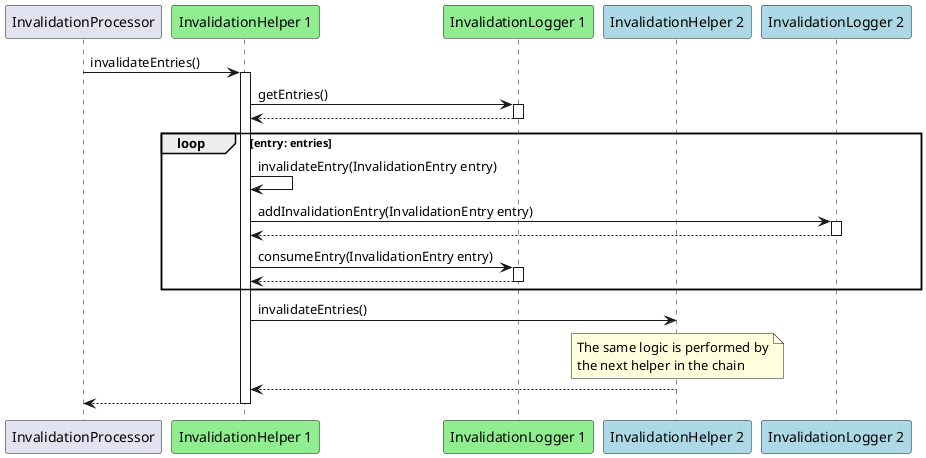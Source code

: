 @startuml

participant "InvalidationProcessor"
participant "InvalidationHelper 1" #lightgreen
participant "InvalidationLogger 1" #lightgreen
participant "InvalidationHelper 2" #lightblue
participant "InvalidationLogger 2" #lightblue

InvalidationProcessor -> "InvalidationHelper 1": invalidateEntries()
activate "InvalidationHelper 1"

"InvalidationHelper 1" -> "InvalidationLogger 1": getEntries()
activate "InvalidationLogger 1"
"InvalidationLogger 1" --> "InvalidationHelper 1"
deactivate "InvalidationLogger 1"

loop entry: entries
	"InvalidationHelper 1" -> "InvalidationHelper 1": invalidateEntry(InvalidationEntry entry)

	"InvalidationHelper 1" -> "InvalidationLogger 2": addInvalidationEntry(InvalidationEntry entry)
	activate "InvalidationLogger 2"
	"InvalidationLogger 2" --> "InvalidationHelper 1"
	deactivate "InvalidationLogger 2"

	"InvalidationHelper 1" -> "InvalidationLogger 1": consumeEntry(InvalidationEntry entry)
	activate "InvalidationLogger 1"
	"InvalidationLogger 1" --> "InvalidationHelper 1"
	deactivate "InvalidationLogger 1"
end

"InvalidationHelper 1" -> "InvalidationHelper 2": invalidateEntries()
note over "InvalidationHelper 2": The same logic is performed by\nthe next helper in the chain
"InvalidationHelper 2" --> "InvalidationHelper 1"

"InvalidationHelper 1" --> InvalidationProcessor
deactivate "InvalidationHelper 1"

@enduml